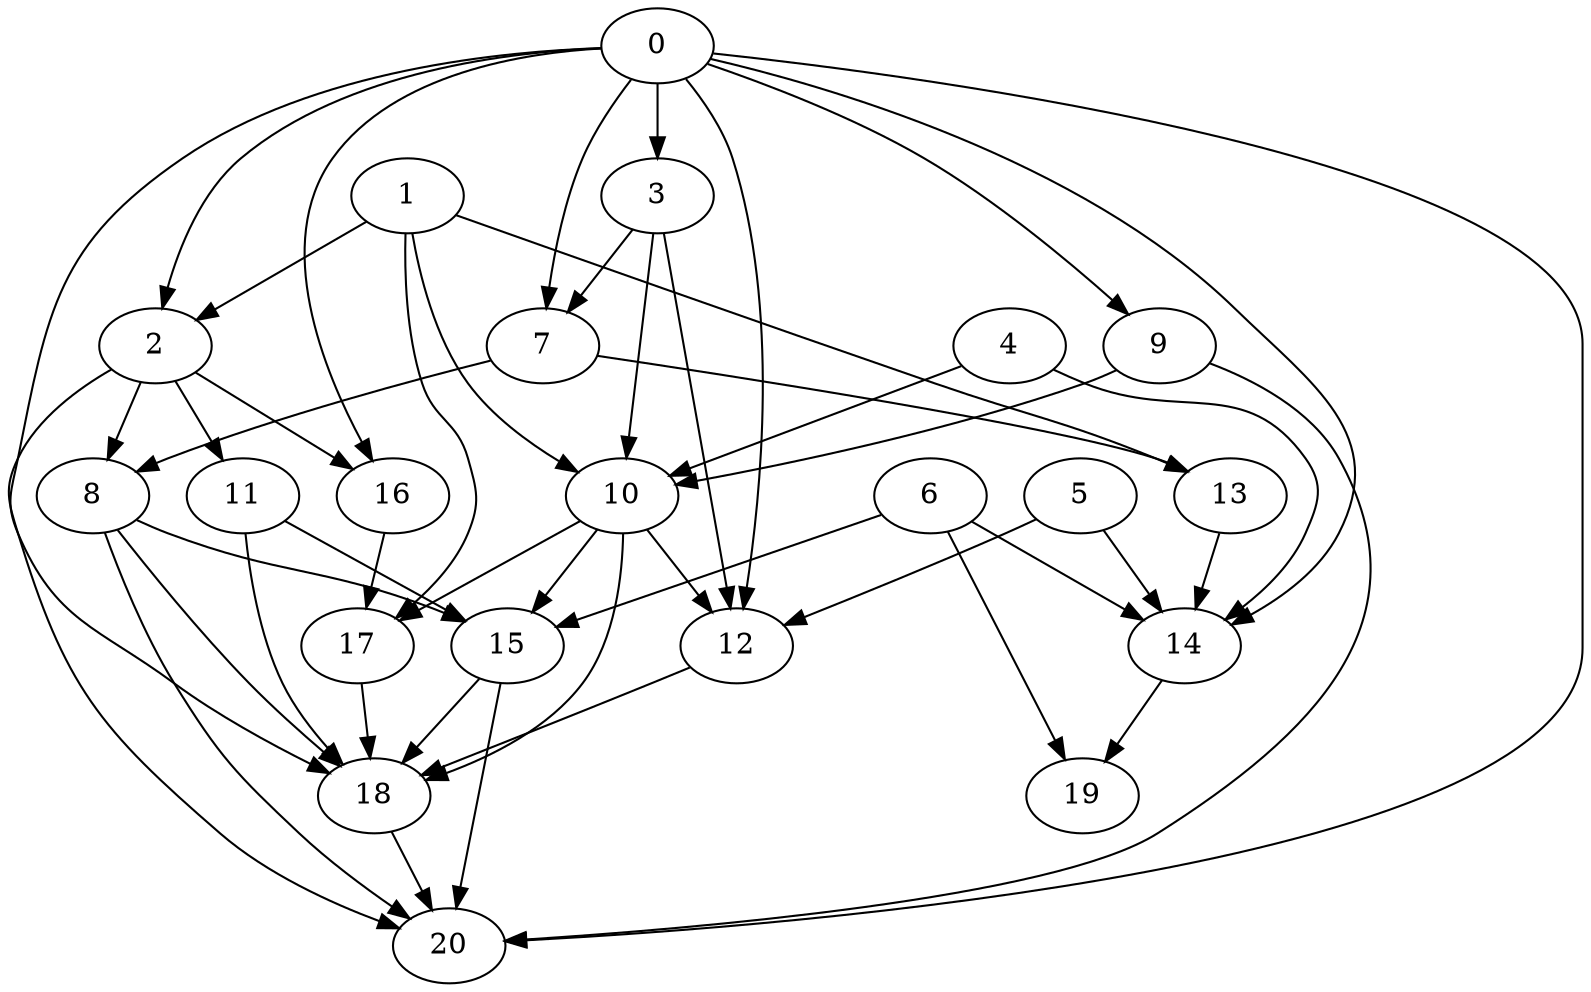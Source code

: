 digraph "Random_Nodes_21_Density_2.29_CCR_0.10_WeightType_Random_Heterogeneous-4-4" {
0 [Weight=136];
1 [Weight=113];
9 [Weight=159];
2 [Weight=159];
4 [Weight=113];
3 [Weight=68];
10 [Weight=204];
16 [Weight=204];
7 [Weight=45];
8 [Weight=181];
6 [Weight=136];
5 [Weight=45];
17 [Weight=227];
12 [Weight=204];
11 [Weight=68];
13 [Weight=45];
15 [Weight=113];
14 [Weight=159];
18 [Weight=227];
19 [Weight=227];
20 [Weight=45];
10 -> 18 [Weight=5];
11 -> 18 [Weight=9];
6 -> 19 [Weight=8];
3 -> 12 [Weight=2];
0 -> 12 [Weight=4];
0 -> 9 [Weight=3];
0 -> 14 [Weight=5];
5 -> 12 [Weight=4];
1 -> 2 [Weight=5];
13 -> 14 [Weight=9];
0 -> 3 [Weight=5];
6 -> 15 [Weight=8];
0 -> 20 [Weight=2];
2 -> 11 [Weight=7];
10 -> 15 [Weight=6];
14 -> 19 [Weight=7];
4 -> 10 [Weight=8];
8 -> 18 [Weight=8];
6 -> 14 [Weight=3];
0 -> 16 [Weight=5];
3 -> 7 [Weight=8];
0 -> 7 [Weight=10];
11 -> 15 [Weight=3];
7 -> 13 [Weight=8];
1 -> 17 [Weight=7];
0 -> 2 [Weight=5];
2 -> 8 [Weight=10];
2 -> 20 [Weight=7];
4 -> 14 [Weight=8];
1 -> 10 [Weight=9];
7 -> 8 [Weight=6];
8 -> 20 [Weight=3];
9 -> 20 [Weight=8];
5 -> 14 [Weight=9];
18 -> 20 [Weight=3];
0 -> 18 [Weight=6];
15 -> 18 [Weight=6];
16 -> 17 [Weight=2];
8 -> 15 [Weight=8];
10 -> 12 [Weight=7];
3 -> 10 [Weight=9];
15 -> 20 [Weight=6];
12 -> 18 [Weight=3];
1 -> 13 [Weight=4];
10 -> 17 [Weight=9];
9 -> 10 [Weight=5];
17 -> 18 [Weight=2];
2 -> 16 [Weight=4];
}
